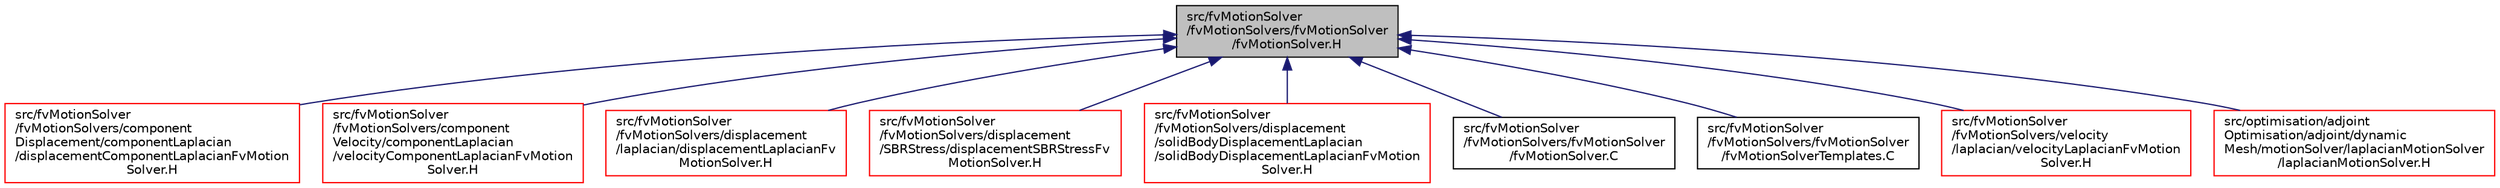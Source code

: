 digraph "src/fvMotionSolver/fvMotionSolvers/fvMotionSolver/fvMotionSolver.H"
{
  bgcolor="transparent";
  edge [fontname="Helvetica",fontsize="10",labelfontname="Helvetica",labelfontsize="10"];
  node [fontname="Helvetica",fontsize="10",shape=record];
  Node1 [label="src/fvMotionSolver\l/fvMotionSolvers/fvMotionSolver\l/fvMotionSolver.H",height=0.2,width=0.4,color="black", fillcolor="grey75", style="filled" fontcolor="black"];
  Node1 -> Node2 [dir="back",color="midnightblue",fontsize="10",style="solid",fontname="Helvetica"];
  Node2 [label="src/fvMotionSolver\l/fvMotionSolvers/component\lDisplacement/componentLaplacian\l/displacementComponentLaplacianFvMotion\lSolver.H",height=0.2,width=0.4,color="red",URL="$displacementComponentLaplacianFvMotionSolver_8H.html"];
  Node1 -> Node3 [dir="back",color="midnightblue",fontsize="10",style="solid",fontname="Helvetica"];
  Node3 [label="src/fvMotionSolver\l/fvMotionSolvers/component\lVelocity/componentLaplacian\l/velocityComponentLaplacianFvMotion\lSolver.H",height=0.2,width=0.4,color="red",URL="$velocityComponentLaplacianFvMotionSolver_8H.html"];
  Node1 -> Node4 [dir="back",color="midnightblue",fontsize="10",style="solid",fontname="Helvetica"];
  Node4 [label="src/fvMotionSolver\l/fvMotionSolvers/displacement\l/laplacian/displacementLaplacianFv\lMotionSolver.H",height=0.2,width=0.4,color="red",URL="$displacementLaplacianFvMotionSolver_8H.html"];
  Node1 -> Node5 [dir="back",color="midnightblue",fontsize="10",style="solid",fontname="Helvetica"];
  Node5 [label="src/fvMotionSolver\l/fvMotionSolvers/displacement\l/SBRStress/displacementSBRStressFv\lMotionSolver.H",height=0.2,width=0.4,color="red",URL="$displacementSBRStressFvMotionSolver_8H.html"];
  Node1 -> Node6 [dir="back",color="midnightblue",fontsize="10",style="solid",fontname="Helvetica"];
  Node6 [label="src/fvMotionSolver\l/fvMotionSolvers/displacement\l/solidBodyDisplacementLaplacian\l/solidBodyDisplacementLaplacianFvMotion\lSolver.H",height=0.2,width=0.4,color="red",URL="$solidBodyDisplacementLaplacianFvMotionSolver_8H.html"];
  Node1 -> Node7 [dir="back",color="midnightblue",fontsize="10",style="solid",fontname="Helvetica"];
  Node7 [label="src/fvMotionSolver\l/fvMotionSolvers/fvMotionSolver\l/fvMotionSolver.C",height=0.2,width=0.4,color="black",URL="$fvMotionSolver_8C.html"];
  Node1 -> Node8 [dir="back",color="midnightblue",fontsize="10",style="solid",fontname="Helvetica"];
  Node8 [label="src/fvMotionSolver\l/fvMotionSolvers/fvMotionSolver\l/fvMotionSolverTemplates.C",height=0.2,width=0.4,color="black",URL="$fvMotionSolverTemplates_8C.html"];
  Node1 -> Node9 [dir="back",color="midnightblue",fontsize="10",style="solid",fontname="Helvetica"];
  Node9 [label="src/fvMotionSolver\l/fvMotionSolvers/velocity\l/laplacian/velocityLaplacianFvMotion\lSolver.H",height=0.2,width=0.4,color="red",URL="$velocityLaplacianFvMotionSolver_8H.html"];
  Node1 -> Node10 [dir="back",color="midnightblue",fontsize="10",style="solid",fontname="Helvetica"];
  Node10 [label="src/optimisation/adjoint\lOptimisation/adjoint/dynamic\lMesh/motionSolver/laplacianMotionSolver\l/laplacianMotionSolver.H",height=0.2,width=0.4,color="red",URL="$laplacianMotionSolver_8H.html"];
}
